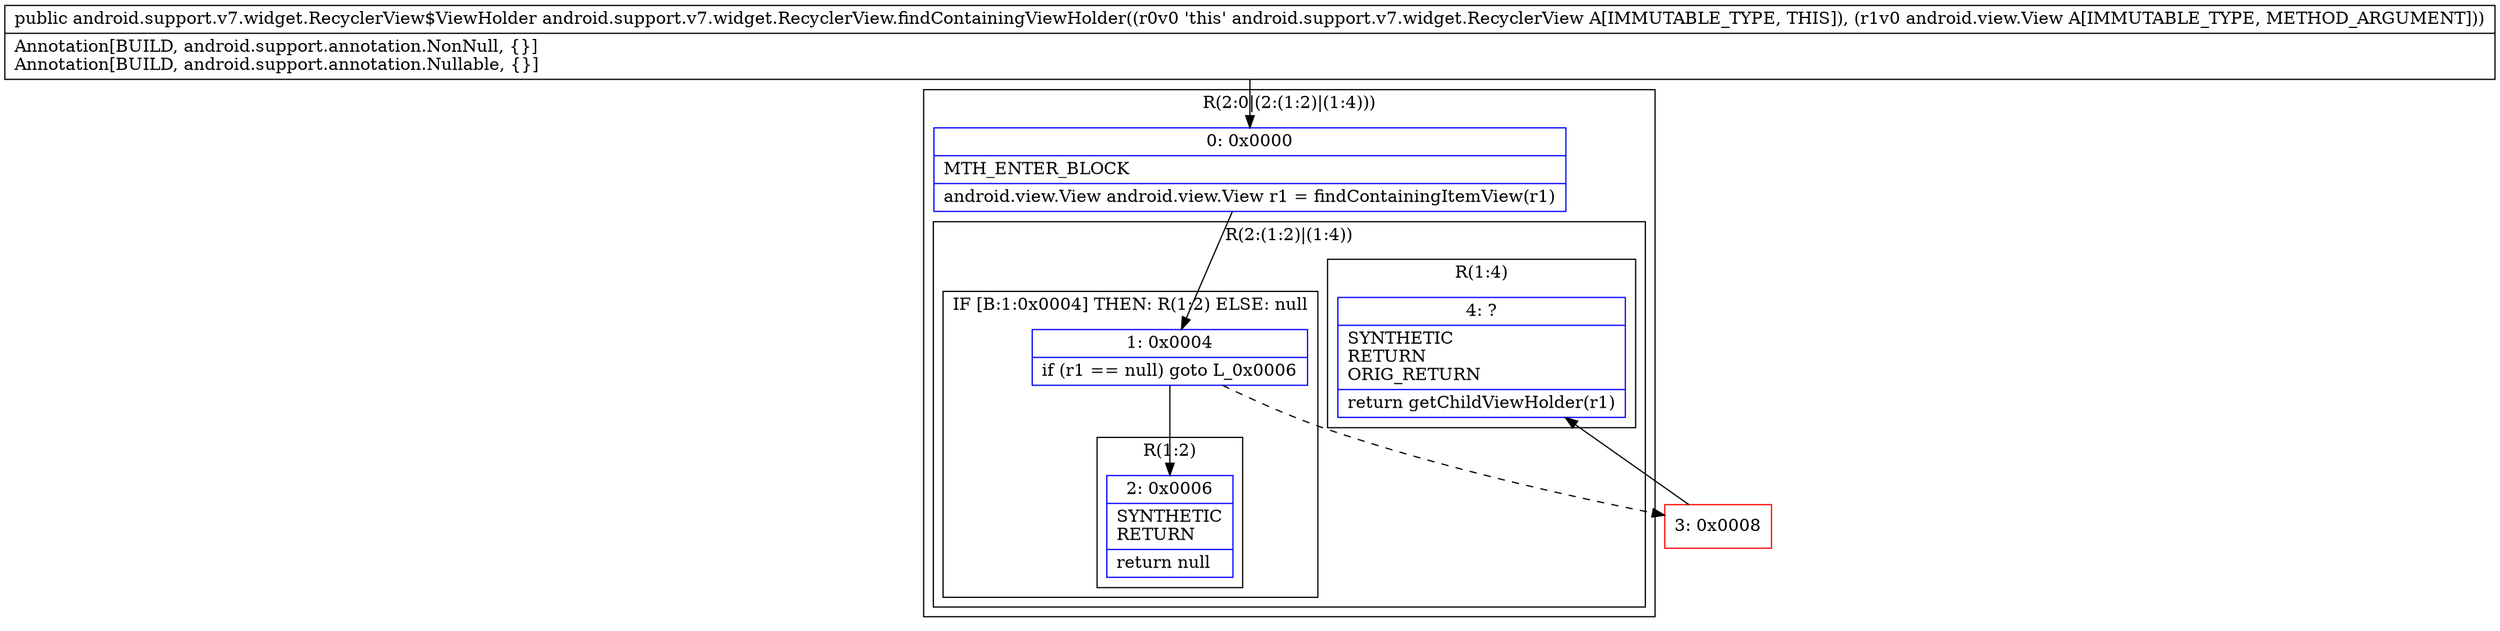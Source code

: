 digraph "CFG forandroid.support.v7.widget.RecyclerView.findContainingViewHolder(Landroid\/view\/View;)Landroid\/support\/v7\/widget\/RecyclerView$ViewHolder;" {
subgraph cluster_Region_1289177294 {
label = "R(2:0|(2:(1:2)|(1:4)))";
node [shape=record,color=blue];
Node_0 [shape=record,label="{0\:\ 0x0000|MTH_ENTER_BLOCK\l|android.view.View android.view.View r1 = findContainingItemView(r1)\l}"];
subgraph cluster_Region_867612884 {
label = "R(2:(1:2)|(1:4))";
node [shape=record,color=blue];
subgraph cluster_IfRegion_1200031664 {
label = "IF [B:1:0x0004] THEN: R(1:2) ELSE: null";
node [shape=record,color=blue];
Node_1 [shape=record,label="{1\:\ 0x0004|if (r1 == null) goto L_0x0006\l}"];
subgraph cluster_Region_2060597478 {
label = "R(1:2)";
node [shape=record,color=blue];
Node_2 [shape=record,label="{2\:\ 0x0006|SYNTHETIC\lRETURN\l|return null\l}"];
}
}
subgraph cluster_Region_1087183284 {
label = "R(1:4)";
node [shape=record,color=blue];
Node_4 [shape=record,label="{4\:\ ?|SYNTHETIC\lRETURN\lORIG_RETURN\l|return getChildViewHolder(r1)\l}"];
}
}
}
Node_3 [shape=record,color=red,label="{3\:\ 0x0008}"];
MethodNode[shape=record,label="{public android.support.v7.widget.RecyclerView$ViewHolder android.support.v7.widget.RecyclerView.findContainingViewHolder((r0v0 'this' android.support.v7.widget.RecyclerView A[IMMUTABLE_TYPE, THIS]), (r1v0 android.view.View A[IMMUTABLE_TYPE, METHOD_ARGUMENT]))  | Annotation[BUILD, android.support.annotation.NonNull, \{\}]\lAnnotation[BUILD, android.support.annotation.Nullable, \{\}]\l}"];
MethodNode -> Node_0;
Node_0 -> Node_1;
Node_1 -> Node_2;
Node_1 -> Node_3[style=dashed];
Node_3 -> Node_4;
}

